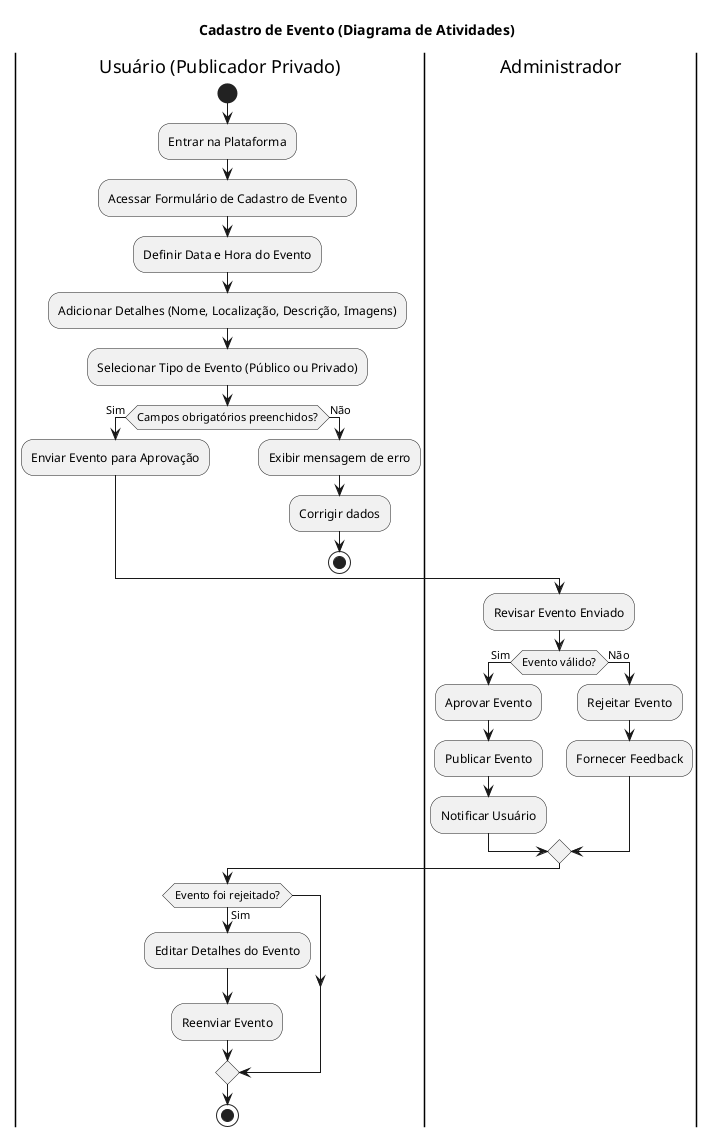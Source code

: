 @startuml
title Cadastro de Evento (Diagrama de Atividades)
skinparam monochrome true

|Usuário (Publicador Privado)|
start
:Entrar na Plataforma;
:Acessar Formulário de Cadastro de Evento;
:Definir Data e Hora do Evento;
:Adicionar Detalhes (Nome, Localização, Descrição, Imagens);
:Selecionar Tipo de Evento (Público ou Privado);

if (Campos obrigatórios preenchidos?) then (Sim)
  :Enviar Evento para Aprovação;
else (Não)
  :Exibir mensagem de erro;
  :Corrigir dados;
  stop
endif

|Administrador|
:Revisar Evento Enviado;
if (Evento válido?) then (Sim)
  :Aprovar Evento;
  :Publicar Evento;
  :Notificar Usuário;
else (Não)
  :Rejeitar Evento;
  :Fornecer Feedback;
endif

|Usuário (Publicador Privado)|
if (Evento foi rejeitado?) then (Sim)
  :Editar Detalhes do Evento;
  :Reenviar Evento;
endif

stop
@enduml
